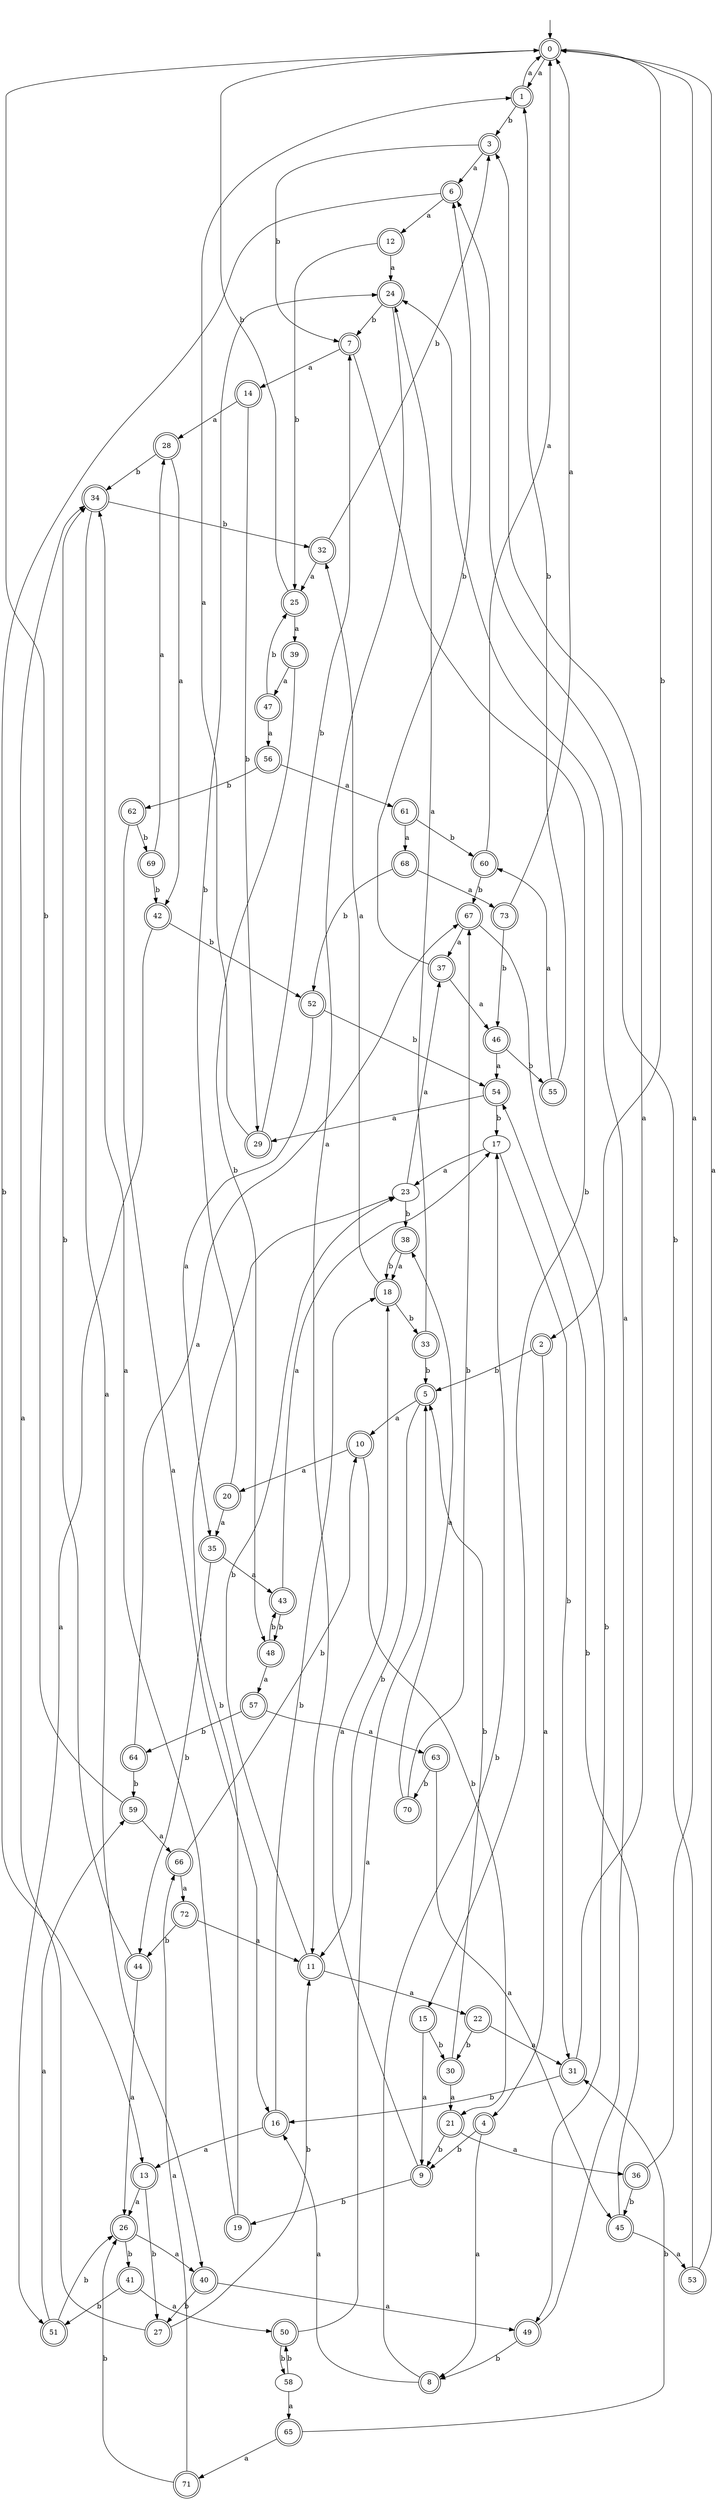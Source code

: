 digraph RandomDFA {
  __start0 [label="", shape=none];
  __start0 -> 0 [label=""];
  0 [shape=circle] [shape=doublecircle]
  0 -> 1 [label="a"]
  0 -> 2 [label="b"]
  1 [shape=doublecircle]
  1 -> 0 [label="a"]
  1 -> 3 [label="b"]
  2 [shape=doublecircle]
  2 -> 4 [label="a"]
  2 -> 5 [label="b"]
  3 [shape=doublecircle]
  3 -> 6 [label="a"]
  3 -> 7 [label="b"]
  4 [shape=doublecircle]
  4 -> 8 [label="a"]
  4 -> 9 [label="b"]
  5 [shape=doublecircle]
  5 -> 10 [label="a"]
  5 -> 11 [label="b"]
  6 [shape=doublecircle]
  6 -> 12 [label="a"]
  6 -> 13 [label="b"]
  7 [shape=doublecircle]
  7 -> 14 [label="a"]
  7 -> 15 [label="b"]
  8 [shape=doublecircle]
  8 -> 16 [label="a"]
  8 -> 17 [label="b"]
  9 [shape=doublecircle]
  9 -> 18 [label="a"]
  9 -> 19 [label="b"]
  10 [shape=doublecircle]
  10 -> 20 [label="a"]
  10 -> 21 [label="b"]
  11 [shape=doublecircle]
  11 -> 22 [label="a"]
  11 -> 23 [label="b"]
  12 [shape=doublecircle]
  12 -> 24 [label="a"]
  12 -> 25 [label="b"]
  13 [shape=doublecircle]
  13 -> 26 [label="a"]
  13 -> 27 [label="b"]
  14 [shape=doublecircle]
  14 -> 28 [label="a"]
  14 -> 29 [label="b"]
  15 [shape=doublecircle]
  15 -> 9 [label="a"]
  15 -> 30 [label="b"]
  16 [shape=doublecircle]
  16 -> 13 [label="a"]
  16 -> 18 [label="b"]
  17
  17 -> 23 [label="a"]
  17 -> 31 [label="b"]
  18 [shape=doublecircle]
  18 -> 32 [label="a"]
  18 -> 33 [label="b"]
  19 [shape=doublecircle]
  19 -> 34 [label="a"]
  19 -> 23 [label="b"]
  20 [shape=doublecircle]
  20 -> 35 [label="a"]
  20 -> 24 [label="b"]
  21 [shape=doublecircle]
  21 -> 36 [label="a"]
  21 -> 9 [label="b"]
  22 [shape=doublecircle]
  22 -> 31 [label="a"]
  22 -> 30 [label="b"]
  23
  23 -> 37 [label="a"]
  23 -> 38 [label="b"]
  24 [shape=doublecircle]
  24 -> 11 [label="a"]
  24 -> 7 [label="b"]
  25 [shape=doublecircle]
  25 -> 39 [label="a"]
  25 -> 0 [label="b"]
  26 [shape=doublecircle]
  26 -> 40 [label="a"]
  26 -> 41 [label="b"]
  27 [shape=doublecircle]
  27 -> 34 [label="a"]
  27 -> 11 [label="b"]
  28 [shape=doublecircle]
  28 -> 42 [label="a"]
  28 -> 34 [label="b"]
  29 [shape=doublecircle]
  29 -> 1 [label="a"]
  29 -> 7 [label="b"]
  30 [shape=doublecircle]
  30 -> 21 [label="a"]
  30 -> 5 [label="b"]
  31 [shape=doublecircle]
  31 -> 3 [label="a"]
  31 -> 16 [label="b"]
  32 [shape=doublecircle]
  32 -> 25 [label="a"]
  32 -> 3 [label="b"]
  33 [shape=doublecircle]
  33 -> 24 [label="a"]
  33 -> 5 [label="b"]
  34 [shape=doublecircle]
  34 -> 40 [label="a"]
  34 -> 32 [label="b"]
  35 [shape=doublecircle]
  35 -> 43 [label="a"]
  35 -> 44 [label="b"]
  36 [shape=doublecircle]
  36 -> 0 [label="a"]
  36 -> 45 [label="b"]
  37 [shape=doublecircle]
  37 -> 46 [label="a"]
  37 -> 6 [label="b"]
  38 [shape=doublecircle]
  38 -> 18 [label="a"]
  38 -> 18 [label="b"]
  39 [shape=doublecircle]
  39 -> 47 [label="a"]
  39 -> 48 [label="b"]
  40 [shape=doublecircle]
  40 -> 49 [label="a"]
  40 -> 27 [label="b"]
  41 [shape=doublecircle]
  41 -> 50 [label="a"]
  41 -> 51 [label="b"]
  42 [shape=doublecircle]
  42 -> 51 [label="a"]
  42 -> 52 [label="b"]
  43 [shape=doublecircle]
  43 -> 17 [label="a"]
  43 -> 48 [label="b"]
  44 [shape=doublecircle]
  44 -> 26 [label="a"]
  44 -> 34 [label="b"]
  45 [shape=doublecircle]
  45 -> 53 [label="a"]
  45 -> 54 [label="b"]
  46 [shape=doublecircle]
  46 -> 54 [label="a"]
  46 -> 55 [label="b"]
  47 [shape=doublecircle]
  47 -> 56 [label="a"]
  47 -> 25 [label="b"]
  48 [shape=doublecircle]
  48 -> 57 [label="a"]
  48 -> 43 [label="b"]
  49 [shape=doublecircle]
  49 -> 24 [label="a"]
  49 -> 8 [label="b"]
  50 [shape=doublecircle]
  50 -> 5 [label="a"]
  50 -> 58 [label="b"]
  51 [shape=doublecircle]
  51 -> 59 [label="a"]
  51 -> 26 [label="b"]
  52 [shape=doublecircle]
  52 -> 35 [label="a"]
  52 -> 54 [label="b"]
  53 [shape=doublecircle]
  53 -> 0 [label="a"]
  53 -> 6 [label="b"]
  54 [shape=doublecircle]
  54 -> 29 [label="a"]
  54 -> 17 [label="b"]
  55 [shape=doublecircle]
  55 -> 60 [label="a"]
  55 -> 1 [label="b"]
  56 [shape=doublecircle]
  56 -> 61 [label="a"]
  56 -> 62 [label="b"]
  57 [shape=doublecircle]
  57 -> 63 [label="a"]
  57 -> 64 [label="b"]
  58
  58 -> 65 [label="a"]
  58 -> 50 [label="b"]
  59 [shape=doublecircle]
  59 -> 66 [label="a"]
  59 -> 0 [label="b"]
  60 [shape=doublecircle]
  60 -> 0 [label="a"]
  60 -> 67 [label="b"]
  61 [shape=doublecircle]
  61 -> 68 [label="a"]
  61 -> 60 [label="b"]
  62 [shape=doublecircle]
  62 -> 16 [label="a"]
  62 -> 69 [label="b"]
  63 [shape=doublecircle]
  63 -> 45 [label="a"]
  63 -> 70 [label="b"]
  64 [shape=doublecircle]
  64 -> 67 [label="a"]
  64 -> 59 [label="b"]
  65 [shape=doublecircle]
  65 -> 71 [label="a"]
  65 -> 31 [label="b"]
  66 [shape=doublecircle]
  66 -> 72 [label="a"]
  66 -> 10 [label="b"]
  67 [shape=doublecircle]
  67 -> 37 [label="a"]
  67 -> 49 [label="b"]
  68 [shape=doublecircle]
  68 -> 73 [label="a"]
  68 -> 52 [label="b"]
  69 [shape=doublecircle]
  69 -> 28 [label="a"]
  69 -> 42 [label="b"]
  70 [shape=doublecircle]
  70 -> 38 [label="a"]
  70 -> 67 [label="b"]
  71 [shape=doublecircle]
  71 -> 66 [label="a"]
  71 -> 26 [label="b"]
  72 [shape=doublecircle]
  72 -> 11 [label="a"]
  72 -> 44 [label="b"]
  73 [shape=doublecircle]
  73 -> 0 [label="a"]
  73 -> 46 [label="b"]
}
